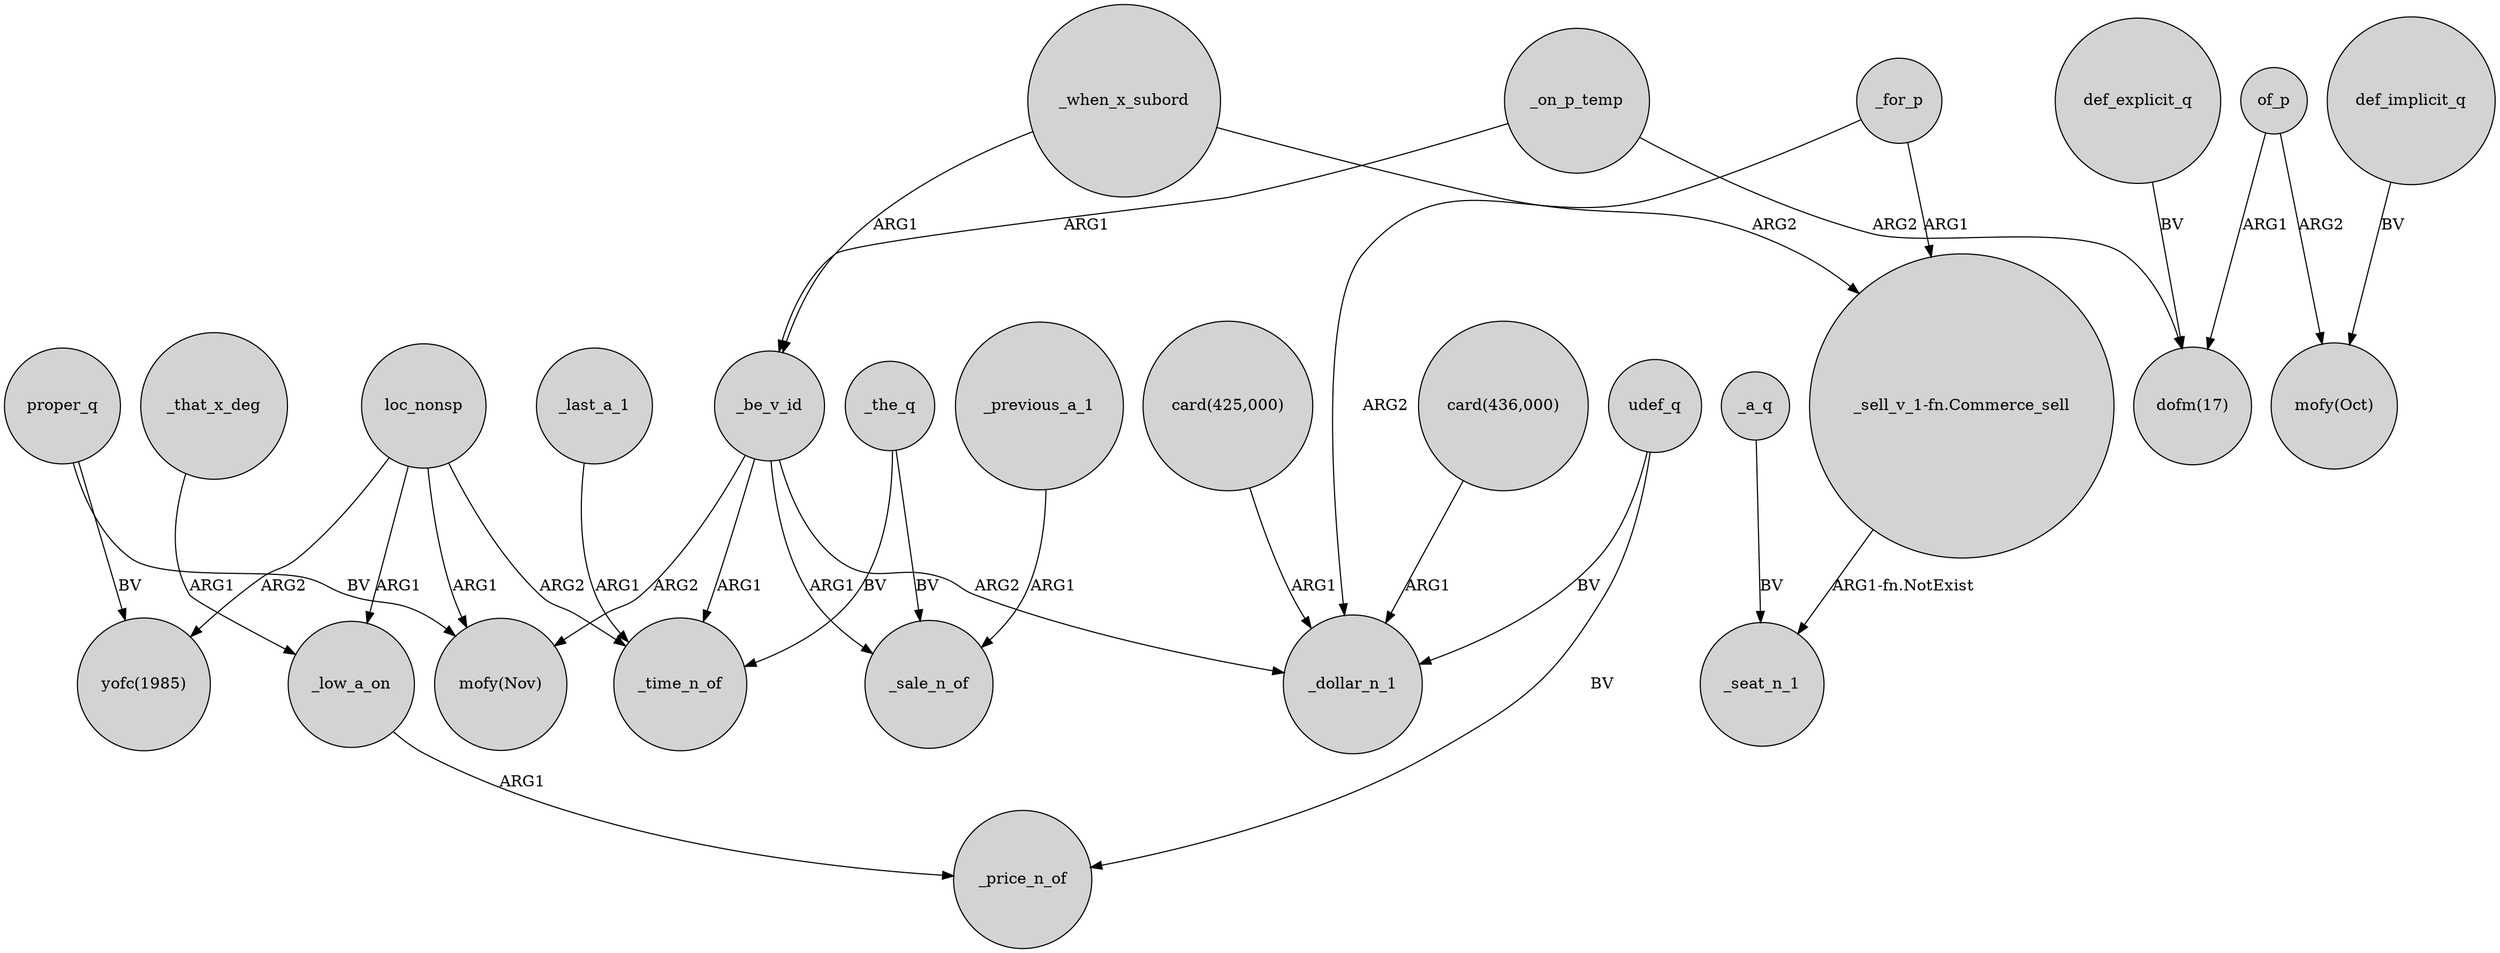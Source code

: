 digraph {
	node [shape=circle style=filled]
	_last_a_1 -> _time_n_of [label=ARG1]
	udef_q -> _price_n_of [label=BV]
	_on_p_temp -> "dofm(17)" [label=ARG2]
	def_implicit_q -> "mofy(Oct)" [label=BV]
	_for_p -> _dollar_n_1 [label=ARG2]
	loc_nonsp -> _time_n_of [label=ARG2]
	of_p -> "mofy(Oct)" [label=ARG2]
	_on_p_temp -> _be_v_id [label=ARG1]
	proper_q -> "mofy(Nov)" [label=BV]
	"_sell_v_1-fn.Commerce_sell" -> _seat_n_1 [label="ARG1-fn.NotExist"]
	_that_x_deg -> _low_a_on [label=ARG1]
	_previous_a_1 -> _sale_n_of [label=ARG1]
	_be_v_id -> _time_n_of [label=ARG1]
	loc_nonsp -> "mofy(Nov)" [label=ARG1]
	_be_v_id -> _dollar_n_1 [label=ARG2]
	_the_q -> _time_n_of [label=BV]
	_the_q -> _sale_n_of [label=BV]
	of_p -> "dofm(17)" [label=ARG1]
	loc_nonsp -> "yofc(1985)" [label=ARG2]
	"card(436,000)" -> _dollar_n_1 [label=ARG1]
	_for_p -> "_sell_v_1-fn.Commerce_sell" [label=ARG1]
	_low_a_on -> _price_n_of [label=ARG1]
	proper_q -> "yofc(1985)" [label=BV]
	"card(425,000)" -> _dollar_n_1 [label=ARG1]
	loc_nonsp -> _low_a_on [label=ARG1]
	_when_x_subord -> "_sell_v_1-fn.Commerce_sell" [label=ARG2]
	_be_v_id -> _sale_n_of [label=ARG1]
	_a_q -> _seat_n_1 [label=BV]
	_when_x_subord -> _be_v_id [label=ARG1]
	_be_v_id -> "mofy(Nov)" [label=ARG2]
	udef_q -> _dollar_n_1 [label=BV]
	def_explicit_q -> "dofm(17)" [label=BV]
}
